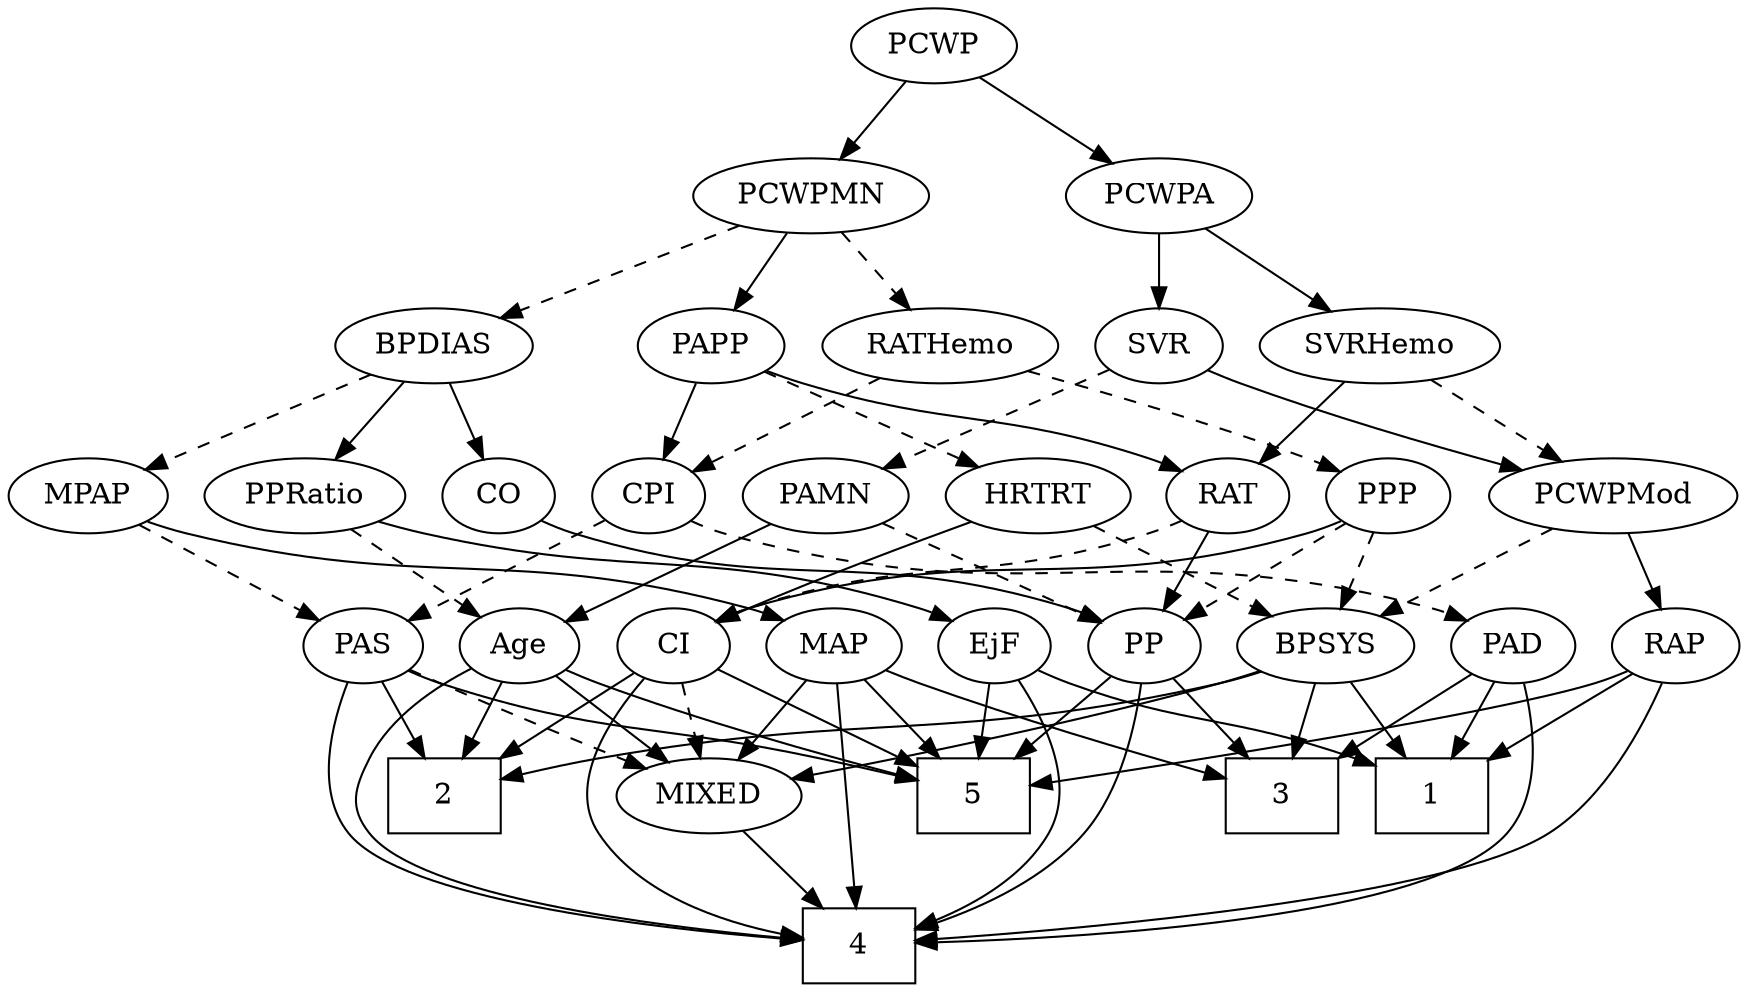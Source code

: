 strict digraph {
	graph [bb="0,0,773.04,468"];
	node [label="\N"];
	1	[height=0.5,
		pos="641.1,90",
		shape=box,
		width=0.75];
	2	[height=0.5,
		pos="175.1,90",
		shape=box,
		width=0.75];
	3	[height=0.5,
		pos="569.1,90",
		shape=box,
		width=0.75];
	4	[height=0.5,
		pos="366.1,18",
		shape=box,
		width=0.75];
	5	[height=0.5,
		pos="421.1,90",
		shape=box,
		width=0.75];
	Age	[height=0.5,
		pos="207.1,162",
		width=0.75];
	Age -> 2	[pos="e,183.07,108.45 199.51,144.41 195.88,136.45 191.43,126.72 187.33,117.76",
		style=solid];
	Age -> 4	[pos="e,339.01,21.21 185.53,150.93 169.46,142.11 148.69,127.64 139.1,108 132.07,93.623 129.15,84.534 139.1,72 162.36,42.677 270.53,28.057 \
328.76,22.203",
		style=solid];
	Age -> 5	[pos="e,393.83,97.739 228.19,150.39 233.02,148.14 238.19,145.88 243.1,144 290.86,125.73 347.75,109.76 384.14,100.25",
		style=solid];
	MIXED	[height=0.5,
		pos="298.1,90",
		width=1.1193];
	Age -> MIXED	[pos="e,278.53,106.05 224.21,147.83 237.25,137.81 255.45,123.81 270.53,112.21",
		style=solid];
	EjF	[height=0.5,
		pos="431.1,162",
		width=0.75];
	EjF -> 1	[pos="e,613.8,104.53 452.14,150.26 456.98,148.02 462.16,145.79 467.1,144 523.77,123.43 543.58,128.99 604.14,107.98",
		style=solid];
	EjF -> 4	[pos="e,393.39,26.659 442.55,145.65 454.79,127.19 470.73,95.725 457.1,72 445.43,51.704 422.67,38.451 402.83,30.274",
		style=solid];
	EjF -> 5	[pos="e,423.56,108.28 428.68,144.05 427.57,136.35 426.24,127.03 425.01,118.36",
		style=solid];
	RAP	[height=0.5,
		pos="745.1,162",
		width=0.77632];
	RAP -> 1	[pos="e,666.56,108.14 726.5,148.49 712.27,138.91 692.26,125.43 675.18,113.94",
		style=solid];
	RAP -> 4	[pos="e,393.25,20.373 740.55,144.18 734.07,123.63 720.09,89.446 695.1,72 648.43,39.427 479.17,25.617 403.31,20.969",
		style=solid];
	RAP -> 5	[pos="e,448.42,95.159 723.93,150.19 718.84,147.89 713.35,145.66 708.1,144 662.02,129.41 525.21,107.13 458.5,96.724",
		style=solid];
	MIXED -> 4	[pos="e,349.3,36.292 313.53,73.116 322.02,64.373 332.74,53.334 342.29,43.51",
		style=solid];
	MPAP	[height=0.5,
		pos="35.097,234",
		width=0.97491];
	PAS	[height=0.5,
		pos="135.1,162",
		width=0.75];
	MPAP -> PAS	[pos="e,117.24,175.5 55.333,218.83 70.788,208.02 92.207,193.02 108.96,181.3",
		style=dashed];
	MAP	[height=0.5,
		pos="355.1,162",
		width=0.84854];
	MPAP -> MAP	[pos="e,331.76,174.07 61.313,221.8 67.093,219.64 73.241,217.56 79.097,216 181.63,188.72 213.03,208.98 315.1,180 317.42,179.34 319.8,178.58 \
322.16,177.75",
		style=solid];
	BPSYS	[height=0.5,
		pos="586.1,162",
		width=1.0471];
	BPSYS -> 1	[pos="e,627.64,108.12 598.85,144.76 605.53,136.27 613.85,125.68 621.34,116.15",
		style=solid];
	BPSYS -> 2	[pos="e,202.37,97.969 558.08,149.71 551.9,147.55 545.34,145.5 539.1,144 412.8,113.72 377,130.57 249.1,108 237.05,105.87 224.01,103.06 \
212.28,100.33",
		style=solid];
	BPSYS -> 3	[pos="e,573.29,108.28 581.98,144.05 580.09,136.26 577.8,126.82 575.67,118.08",
		style=solid];
	BPSYS -> MIXED	[pos="e,334.18,98.331 557.46,149.97 551.44,147.84 545.1,145.74 539.1,144 503.02,133.56 403.29,112.55 344.04,100.36",
		style=solid];
	PAD	[height=0.5,
		pos="670.1,162",
		width=0.79437];
	PAD -> 1	[pos="e,648.32,108.45 663.22,144.41 659.93,136.45 655.9,126.72 652.18,117.76",
		style=solid];
	PAD -> 3	[pos="e,593.97,108.24 651.57,148.16 637.8,138.62 618.64,125.33 602.25,113.98",
		style=solid];
	PAD -> 4	[pos="e,393.14,19.347 677.69,144.43 685.43,124.78 694.09,92.135 677.1,72 642.46,30.959 478.39,21.695 403.51,19.606",
		style=solid];
	CO	[height=0.5,
		pos="213.1,234",
		width=0.75];
	PP	[height=0.5,
		pos="503.1,162",
		width=0.75];
	CO -> PP	[pos="e,482.55,173.9 233.64,222.1 238.6,219.81 243.95,217.61 249.1,216 342.84,186.75 373.35,209.25 467.1,180 469.03,179.4 470.99,178.71 \
472.94,177.97",
		style=solid];
	PAS -> 2	[pos="e,165.31,108.12 144.37,144.76 149.08,136.53 154.92,126.32 160.23,117.02",
		style=solid];
	PAS -> 4	[pos="e,339.02,20.894 127.68,144.58 120.11,125.06 111.61,92.557 128.1,72 152.83,41.156 268.17,27.106 328.73,21.764",
		style=solid];
	PAS -> 5	[pos="e,394.07,97.373 155.69,150.24 160.64,147.95 165.98,145.7 171.1,144 246.85,118.77 269.07,124.94 347.1,108 359.15,105.38 372.28,102.41 \
384.09,99.685",
		style=solid];
	PAS -> MIXED	[pos="e,269.19,102.62 156.34,150.77 161.17,148.5 166.3,146.13 171.1,144 200.59,130.89 234.31,116.86 259.59,106.53",
		style=dashed];
	PAMN	[height=0.5,
		pos="366.1,234",
		width=1.011];
	PAMN -> Age	[pos="e,228.36,173.19 339.11,221.68 314.11,211.13 275.95,194.83 243.1,180 241.3,179.19 239.46,178.35 237.6,177.49",
		style=solid];
	PAMN -> PP	[pos="e,482.4,173.58 390.59,220.49 413.79,208.63 448.68,190.8 473.45,178.15",
		style=dashed];
	RATHemo	[height=0.5,
		pos="410.1,306",
		width=1.3721];
	CPI	[height=0.5,
		pos="285.1,234",
		width=0.75];
	RATHemo -> CPI	[pos="e,305.21,246.26 384.2,290.5 363.76,279.05 335.28,263.1 314.08,251.23",
		style=dashed];
	PPP	[height=0.5,
		pos="617.1,234",
		width=0.75];
	RATHemo -> PPP	[pos="e,595.99,245.57 447.44,294.09 489.94,281.57 556.62,261.52 581.1,252 582.93,251.29 584.81,250.52 586.69,249.72",
		style=dashed];
	CPI -> PAD	[pos="e,648.62,174.25 305.59,221.92 310.55,219.64 315.91,217.48 321.1,216 455.32,177.69 498.67,217.61 633.1,180 635.04,179.46 637,178.82 \
638.97,178.13",
		style=dashed];
	CPI -> PAS	[pos="e,156.4,173.1 263.79,222.9 258.96,220.62 253.86,218.22 249.1,216 214.5,199.85 205.69,196.15 171.1,180 169.31,179.17 167.48,178.31 \
165.63,177.44",
		style=dashed];
	RAT	[height=0.5,
		pos="545.1,234",
		width=0.75827];
	RAT -> PP	[pos="e,512.88,179.31 535.57,217.12 530.43,208.56 523.98,197.8 518.18,188.13",
		style=solid];
	CI	[height=0.5,
		pos="279.1,162",
		width=0.75];
	RAT -> CI	[pos="e,299.67,173.82 524.15,222 519.3,219.77 514.1,217.61 509.1,216 425.65,189.05 398.55,206.95 315.1,180 313.17,179.38 311.22,178.68 \
309.27,177.92",
		style=dashed];
	SVR	[height=0.5,
		pos="505.1,306",
		width=0.77632];
	SVR -> PAMN	[pos="e,390.58,247.33 483.68,294.22 461.3,282.94 425.87,265.1 399.74,251.94",
		style=dashed];
	PCWPMod	[height=0.5,
		pos="714.1,234",
		width=1.4443];
	SVR -> PCWPMod	[pos="e,675.41,246.28 526.81,294.45 531.78,292.19 537.08,289.92 542.1,288 564.78,279.34 623.3,261.66 665.79,249.11",
		style=solid];
	PCWPMod -> RAP	[pos="e,737.66,179.79 721.6,216.05 725.18,207.97 729.54,198.12 733.53,189.11",
		style=solid];
	PCWPMod -> BPSYS	[pos="e,609.99,176.07 687.58,218.5 667.67,207.61 640.31,192.65 619.01,181",
		style=dashed];
	PCWPA	[height=0.5,
		pos="505.1,378",
		width=1.1555];
	PCWPA -> SVR	[pos="e,505.1,324.1 505.1,359.7 505.1,351.98 505.1,342.71 505.1,334.11",
		style=solid];
	SVRHemo	[height=0.5,
		pos="601.1,306",
		width=1.3902];
	PCWPA -> SVRHemo	[pos="e,579.77,322.55 525.46,362.15 538.8,352.43 556.46,339.54 571.37,328.68",
		style=solid];
	PCWPMN	[height=0.5,
		pos="353.1,378",
		width=1.3902];
	PCWPMN -> RATHemo	[pos="e,396.69,323.47 366.61,360.41 373.63,351.78 382.36,341.06 390.15,331.5",
		style=dashed];
	BPDIAS	[height=0.5,
		pos="187.1,306",
		width=1.1735];
	PCWPMN -> BPDIAS	[pos="e,215.96,319.17 321.87,363.83 294.53,352.31 254.72,335.51 225.45,323.17",
		style=dashed];
	PAPP	[height=0.5,
		pos="311.1,306",
		width=0.88464];
	PCWPMN -> PAPP	[pos="e,320.88,323.31 342.93,360.05 337.9,351.68 331.74,341.4 326.18,332.13",
		style=solid];
	SVRHemo -> RAT	[pos="e,557.51,250.51 587.83,288.41 580.65,279.44 571.67,268.21 563.8,258.37",
		style=solid];
	SVRHemo -> PCWPMod	[pos="e,689.78,250.07 625.06,290.15 641.28,280.11 662.93,266.7 680.81,255.62",
		style=dashed];
	BPDIAS -> MPAP	[pos="e,60.398,246.65 159.57,292.32 134.32,280.69 96.806,263.42 69.567,250.87",
		style=dashed];
	BPDIAS -> CO	[pos="e,206.86,251.79 193.39,288.05 196.36,280.06 199.97,270.33 203.29,261.4",
		style=solid];
	PPRatio	[height=0.5,
		pos="128.1,234",
		width=1.1013];
	BPDIAS -> PPRatio	[pos="e,141.71,251.15 173.41,288.76 165.97,279.93 156.61,268.83 148.34,259.01",
		style=solid];
	MAP -> 3	[pos="e,541.98,98.296 378.62,150.51 383.99,148.25 389.71,145.96 395.1,144 441.69,127.06 496.58,110.96 532.06,101.05",
		style=solid];
	MAP -> 4	[pos="e,364.77,36.189 356.42,143.87 358.3,119.67 361.74,75.211 363.97,46.393",
		style=solid];
	MAP -> 5	[pos="e,404.95,108.13 369.42,145.81 377.76,136.97 388.47,125.61 397.97,115.52",
		style=solid];
	MAP -> MIXED	[pos="e,311.51,107.47 342.45,145.46 335.27,136.65 326.13,125.43 318.02,115.46",
		style=solid];
	PP -> 3	[pos="e,553.03,108.04 517.09,146.15 525.48,137.26 536.34,125.74 545.97,115.53",
		style=solid];
	PP -> 4	[pos="e,393.52,26.086 501.29,143.99 498.41,124.51 491.12,92.63 473.1,72 454.8,51.056 426.3,37.509 403.31,29.357",
		style=solid];
	PP -> 5	[pos="e,441.03,108.02 486.9,147.17 476,137.87 461.35,125.36 448.64,114.52",
		style=solid];
	PPP -> BPSYS	[pos="e,593.61,179.96 609.75,216.41 606.17,208.34 601.79,198.43 597.77,189.35",
		style=dashed];
	PPP -> PP	[pos="e,522.53,174.93 597.76,221.13 579.5,209.91 551.9,192.97 531.21,180.26",
		style=dashed];
	PPP -> CI	[pos="e,299.61,174.01 596.58,221.99 591.63,219.71 586.27,217.53 581.1,216 466.71,182.13 429.49,213.87 315.1,180 313.16,179.43 311.19,178.76 \
309.23,178.03",
		style=solid];
	PPRatio -> Age	[pos="e,191.49,176.83 145.63,217.46 156.89,207.49 171.64,194.41 183.88,183.58",
		style=dashed];
	PPRatio -> EjF	[pos="e,410.55,173.9 157.65,221.84 164,219.7 170.73,217.62 177.1,216 272.27,191.82 301.35,209.25 395.1,180 397.03,179.4 398.99,178.71 \
400.94,177.97",
		style=solid];
	PCWP	[height=0.5,
		pos="408.1,450",
		width=0.97491];
	PCWP -> PCWPA	[pos="e,484.49,393.87 427.73,434.83 441.65,424.79 460.55,411.15 476.19,399.86",
		style=solid];
	PCWP -> PCWPMN	[pos="e,366.29,395.8 395.62,433.12 388.78,424.42 380.16,413.45 372.47,403.66",
		style=solid];
	CI -> 2	[pos="e,200.56,108.14 260.5,148.49 246.27,138.91 226.26,125.43 209.18,113.94",
		style=solid];
	CI -> 4	[pos="e,339.05,22.757 266.37,145.83 252.45,127.27 233.99,95.433 249.1,72 266.62,44.83 301.82,31.435 329.05,24.928",
		style=solid];
	CI -> 5	[pos="e,393.85,104.43 300.36,150.52 322.64,139.53 358.07,122.07 384.79,108.9",
		style=solid];
	CI -> MIXED	[pos="e,293.41,108.28 283.7,144.05 285.81,136.26 288.37,126.82 290.75,118.08",
		style=dashed];
	PAPP -> CPI	[pos="e,291.33,251.79 304.8,288.05 301.83,280.06 298.22,270.33 294.9,261.4",
		style=solid];
	PAPP -> RAT	[pos="e,524.09,245.85 335.56,294.07 340.95,291.89 346.67,289.74 352.1,288 420.29,266.21 441.45,275.42 509.1,252 510.96,251.36 512.85,250.64 \
514.75,249.89",
		style=solid];
	HRTRT	[height=0.5,
		pos="460.1,234",
		width=1.1013];
	PAPP -> HRTRT	[pos="e,433.58,247.46 334.71,293.91 358.78,282.6 396.44,264.9 424.21,251.86",
		style=dashed];
	HRTRT -> BPSYS	[pos="e,562.19,176.28 484.09,219.67 503.71,208.77 531.65,193.25 553.33,181.21",
		style=dashed];
	HRTRT -> CI	[pos="e,300.27,173.39 429.75,222.27 393.83,209.51 336.24,188.84 315.1,180 313.28,179.24 311.42,178.44 309.55,177.62",
		style=solid];
}
